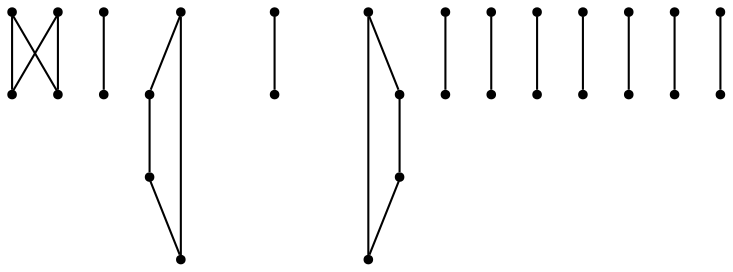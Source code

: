 graph {
  node [shape=point,comment="{\"directed\":false,\"doi\":\"10.1007/978-3-030-68766-3_38\",\"figure\":\"8 (1)\"}"]

  v0 [pos="1025.959249617775,296.28934801688547"]
  v1 [pos="825.9273835897845,296.28934801688547"]
  v2 [pos="1025.959249617775,496.318762522252"]
  v3 [pos="1009.2899910371934,412.9734274955694"]
  v4 [pos="1009.2899910371934,379.635191744675"]
  v5 [pos="992.6206052797766,329.62758376777987"]
  v6 [pos="992.6206052797766,462.9805267713575"]
  v7 [pos="859.2660279277829,462.9805267713575"]
  v8 [pos="975.951346699195,412.9734274955694"]
  v9 [pos="975.951346699195,379.635191744675"]
  v10 [pos="959.2819609417782,362.96581951867427"]
  v11 [pos="892.6046722657813,362.96581951867427"]
  v12 [pos="959.2819609417782,429.6422910204631"]
  v13 [pos="909.2740580231982,312.9587202428862"]
  v14 [pos="942.6127023611966,312.95872024288616"]
  v15 [pos="909.2740580231982,346.2969559937806"]
  v16 [pos="942.6127023611966,346.2969559937806"]
  v17 [pos="909.2740580231982,396.30430962012224"]
  v18 [pos="942.6127023611966,396.30430962012224"]
  v19 [pos="909.2740580231982,446.3116632464638"]
  v20 [pos="942.6127023611966,446.31166324646387"]
  v21 [pos="909.2740580231982,479.64989899735826"]
  v22 [pos="942.6127023611966,479.64989899735826"]
  v23 [pos="892.6046722657813,429.6422910204631"]
  v24 [pos="875.9354136851999,412.9734274955694"]
  v25 [pos="875.9354136851998,379.635191744675"]
  v26 [pos="859.2660279277829,329.62758376777987"]
  v27 [pos="842.5967693472015,412.9734274955694"]
  v28 [pos="842.5967693472015,379.635191744675"]
  v29 [pos="825.9273835897845,496.318762522252"]

  v0 -- v1 [id="-1",pos="1025.959249617775,296.28934801688547 825.9273835897845,296.28934801688547 825.9273835897845,296.28934801688547 825.9273835897845,296.28934801688547"]
  v29 -- v1 [id="-2",pos="825.9273835897845,496.318762522252 825.9273835897845,296.28934801688547 825.9273835897845,296.28934801688547 825.9273835897845,296.28934801688547"]
  v29 -- v2 [id="-3",pos="825.9273835897845,496.318762522252 1025.959249617775,496.318762522252 1025.959249617775,496.318762522252 1025.959249617775,496.318762522252"]
  v27 -- v28 [id="-4",pos="842.5967693472015,412.9734274955694 842.5967693472015,379.635191744675 842.5967693472015,379.635191744675 842.5967693472015,379.635191744675"]
  v7 -- v26 [id="-5",pos="859.2660279277829,462.9805267713575 859.2660279277829,329.62758376777987 859.2660279277829,329.62758376777987 859.2660279277829,329.62758376777987"]
  v26 -- v5 [id="-6",pos="859.2660279277829,329.62758376777987 992.6206052797766,329.62758376777987 992.6206052797766,329.62758376777987 992.6206052797766,329.62758376777987"]
  v24 -- v25 [id="-7",pos="875.9354136851999,412.9734274955694 875.9354136851998,379.635191744675 875.9354136851998,379.635191744675 875.9354136851998,379.635191744675"]
  v23 -- v11 [id="-8",pos="892.6046722657813,429.6422910204631 892.6046722657813,362.96581951867427 892.6046722657813,362.96581951867427 892.6046722657813,362.96581951867427"]
  v23 -- v12 [id="-9",pos="892.6046722657813,429.6422910204631 959.2819609417782,429.6422910204631 959.2819609417782,429.6422910204631 959.2819609417782,429.6422910204631"]
  v21 -- v22 [id="-10",pos="909.2740580231982,479.64989899735826 942.6127023611966,479.64989899735826 942.6127023611966,479.64989899735826 942.6127023611966,479.64989899735826"]
  v19 -- v20 [id="-11",pos="909.2740580231982,446.3116632464638 942.6127023611966,446.31166324646387 942.6127023611966,446.31166324646387 942.6127023611966,446.31166324646387"]
  v17 -- v18 [id="-12",pos="909.2740580231982,396.30430962012224 942.6127023611966,396.30430962012224 942.6127023611966,396.30430962012224 942.6127023611966,396.30430962012224"]
  v15 -- v16 [id="-13",pos="909.2740580231982,346.2969559937806 942.6127023611966,346.2969559937806 942.6127023611966,346.2969559937806 942.6127023611966,346.2969559937806"]
  v13 -- v14 [id="-14",pos="909.2740580231982,312.9587202428862 942.6127023611966,312.95872024288616 942.6127023611966,312.95872024288616 942.6127023611966,312.95872024288616"]
  v12 -- v10 [id="-15",pos="959.2819609417782,429.6422910204631 959.2819609417782,362.96581951867427 959.2819609417782,362.96581951867427 959.2819609417782,362.96581951867427"]
  v10 -- v11 [id="-16",pos="959.2819609417782,362.96581951867427 892.6046722657813,362.96581951867427 892.6046722657813,362.96581951867427 892.6046722657813,362.96581951867427"]
  v8 -- v9 [id="-17",pos="975.951346699195,412.9734274955694 975.951346699195,379.635191744675 975.951346699195,379.635191744675 975.951346699195,379.635191744675"]
  v6 -- v7 [id="-18",pos="992.6206052797766,462.9805267713575 859.2660279277829,462.9805267713575 859.2660279277829,462.9805267713575 859.2660279277829,462.9805267713575"]
  v5 -- v6 [id="-19",pos="992.6206052797766,329.62758376777987 992.6206052797766,462.9805267713575 992.6206052797766,462.9805267713575 992.6206052797766,462.9805267713575"]
  v3 -- v4 [id="-20",pos="1009.2899910371934,412.9734274955694 1009.2899910371934,379.635191744675 1009.2899910371934,379.635191744675 1009.2899910371934,379.635191744675"]
  v0 -- v2 [id="-21",pos="1025.959249617775,296.28934801688547 1025.959249617775,496.318762522252 1025.959249617775,496.318762522252 1025.959249617775,496.318762522252"]
}